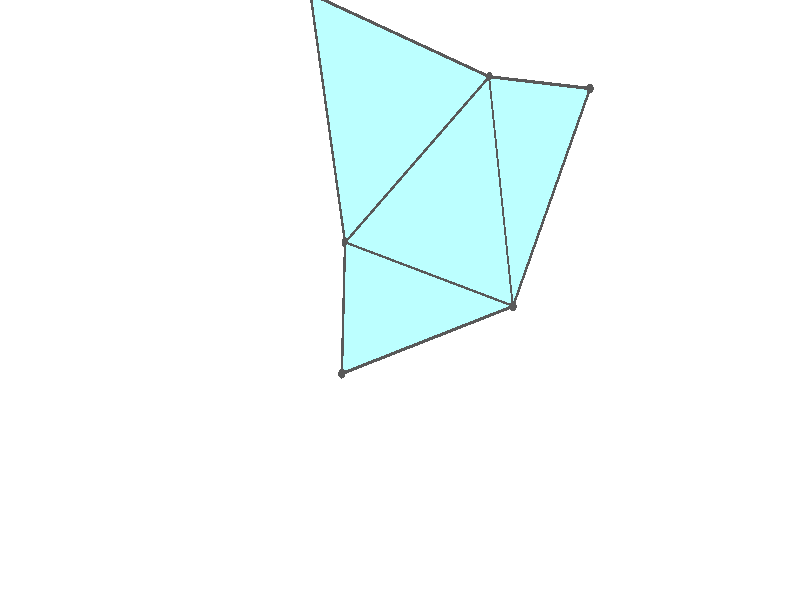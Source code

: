 #version 3.7;
global_settings{assumed_gamma 1.0}
camera{perspective location <18.750000000000000000000000, 10.825317547305481014063844, 12.499999999999996447286321> right <0.133333333333333331482962, -0.230940107675850353485814, -0.000000000000000000000000> up <-0.064951905283832905846353, -0.037499999999999998612221, 0.129903810567665811692706> direction <0.750000000000000111022302, 0.433012701892219298294151, 0.499999999999999944488849> sky <-0.433012701892219298294151, -0.249999999999999944488849, 0.866025403784438707610605> look_at <18.000000000000000000000000, 10.392304845413262270881205, 11.999999999999996447286321>}
light_source{<18.750000000000000000000000, 10.825317547305481014063844, 12.499999999999996447286321> rgb<1.0,1.0,1.0>}
background{rgb<1,1,1>}
union{union{object{union{sphere{<-0.471404520791031456106168, 0.816496580927726034460079, -0.045433563064184223634356>,0.029999999999999998889777}sphere{<-0.471404520791032122239983, -0.816496580927725923437777, -0.045433563064184223634356>,0.029999999999999998889777}sphere{<0.942809041582063356301546, -0.000000000000000230921615, -0.045433563064184223634356>,0.029999999999999998889777}} pigment{rgb<0.1,0.1,0.1>}}object{union{cylinder{<-0.471404520791031456106168, 0.816496580927726034460079, -0.045433563064184223634356>,<-0.471404520791032122239983, -0.816496580927725923437777, -0.045433563064184223634356>,0.010000000000000000208167}cylinder{<-0.471404520791032122239983, -0.816496580927725923437777, -0.045433563064184223634356>,<0.942809041582063356301546, -0.000000000000000230921615, -0.045433563064184223634356>,0.010000000000000000208167}cylinder{<0.942809041582063356301546, -0.000000000000000230921615, -0.045433563064184223634356>,<-0.471404520791031456106168, 0.816496580927726034460079, -0.045433563064184223634356>,0.010000000000000000208167}} pigment{rgb<0.1,0.1,0.1>}}object{polygon{3.000000000000000000000000,<-0.471404520791031456106168, 0.816496580927726034460079, -0.045433563064184223634356>,<-0.471404520791032122239983, -0.816496580927725923437777, -0.045433563064184223634356>,<0.942809041582063356301546, -0.000000000000000230921615, -0.045433563064184223634356>} pigment{rgbft<0.5,1.0,1.0,0.1,0.1>}}}union{object{union{sphere{<-0.471404520791031456106168, 0.816496580927726034460079, -0.045433563064184168123205>,0.029999999999999998889777}sphere{<-0.471404520791032066728832, -0.816496580927725923437777, -0.045433563064184168123205>,0.029999999999999998889777}sphere{<-1.531212119480783950820069, 0.000000000000000714406068, 0.890946623483705457680060>,0.029999999999999998889777}} pigment{rgb<0.1,0.1,0.1>}}object{union{cylinder{<-0.471404520791031456106168, 0.816496580927726034460079, -0.045433563064184168123205>,<-0.471404520791032066728832, -0.816496580927725923437777, -0.045433563064184168123205>,0.010000000000000000208167}cylinder{<-0.471404520791032066728832, -0.816496580927725923437777, -0.045433563064184168123205>,<-1.531212119480783950820069, 0.000000000000000714406068, 0.890946623483705457680060>,0.010000000000000000208167}cylinder{<-1.531212119480783950820069, 0.000000000000000714406068, 0.890946623483705457680060>,<-0.471404520791031456106168, 0.816496580927726034460079, -0.045433563064184168123205>,0.010000000000000000208167}} pigment{rgb<0.1,0.1,0.1>}}object{polygon{3.000000000000000000000000,<-0.471404520791031456106168, 0.816496580927726034460079, -0.045433563064184168123205>,<-0.471404520791032066728832, -0.816496580927725923437777, -0.045433563064184168123205>,<-1.531212119480783950820069, 0.000000000000000714406068, 0.890946623483705457680060>} pigment{rgbft<0.5,1.0,1.0,0.1,0.1>}}}union{object{union{sphere{<-0.778419932536050240834413, -1.326068594052971727492718, 1.475337480537445067341196>,0.029999999999999998889777}sphere{<-0.471404520791032066728832, -0.816496580927725923437777, -0.045433563064184334656659>,0.029999999999999998889777}sphere{<-1.531212119480783950820069, 0.000000000000000888178420, 0.890946623483705457680060>,0.029999999999999998889777}} pigment{rgb<0.1,0.1,0.1>}}object{union{cylinder{<-0.778419932536050240834413, -1.326068594052971727492718, 1.475337480537445067341196>,<-0.471404520791032066728832, -0.816496580927725923437777, -0.045433563064184334656659>,0.010000000000000000208167}cylinder{<-0.471404520791032066728832, -0.816496580927725923437777, -0.045433563064184334656659>,<-1.531212119480783950820069, 0.000000000000000888178420, 0.890946623483705457680060>,0.010000000000000000208167}cylinder{<-1.531212119480783950820069, 0.000000000000000888178420, 0.890946623483705457680060>,<-0.778419932536050240834413, -1.326068594052971727492718, 1.475337480537445067341196>,0.010000000000000000208167}} pigment{rgb<0.1,0.1,0.1>}}object{polygon{3.000000000000000000000000,<-0.778419932536050240834413, -1.326068594052971727492718, 1.475337480537445067341196>,<-0.471404520791032066728832, -0.816496580927725923437777, -0.045433563064184334656659>,<-1.531212119480783950820069, 0.000000000000000888178420, 0.890946623483705457680060>} pigment{rgbft<0.5,1.0,1.0,0.1,0.1>}}}union{object{union{sphere{<-0.471404520791031456106168, 0.816496580927725923437777, -0.045433563064184223634356>,0.029999999999999998889777}sphere{<-0.778419932536049019589086, 1.326068594052972837715743, 1.475337480537444401207381>,0.029999999999999998889777}sphere{<-1.531212119480783950820069, 0.000000000000000666133815, 0.890946623483705568702362>,0.029999999999999998889777}} pigment{rgb<0.1,0.1,0.1>}}object{union{cylinder{<-0.471404520791031456106168, 0.816496580927725923437777, -0.045433563064184223634356>,<-0.778419932536049019589086, 1.326068594052972837715743, 1.475337480537444401207381>,0.010000000000000000208167}cylinder{<-0.778419932536049019589086, 1.326068594052972837715743, 1.475337480537444401207381>,<-1.531212119480783950820069, 0.000000000000000666133815, 0.890946623483705568702362>,0.010000000000000000208167}cylinder{<-1.531212119480783950820069, 0.000000000000000666133815, 0.890946623483705568702362>,<-0.471404520791031456106168, 0.816496580927725923437777, -0.045433563064184223634356>,0.010000000000000000208167}} pigment{rgb<0.1,0.1,0.1>}}object{polygon{3.000000000000000000000000,<-0.471404520791031456106168, 0.816496580927725923437777, -0.045433563064184223634356>,<-0.778419932536049019589086, 1.326068594052972837715743, 1.475337480537444401207381>,<-1.531212119480783950820069, 0.000000000000000666133815, 0.890946623483705568702362>} pigment{rgbft<0.5,1.0,1.0,0.1,0.1>}}}}
